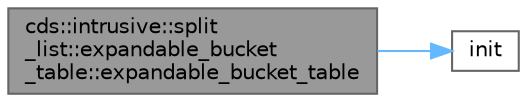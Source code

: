 digraph "cds::intrusive::split_list::expandable_bucket_table::expandable_bucket_table"
{
 // LATEX_PDF_SIZE
  bgcolor="transparent";
  edge [fontname=Helvetica,fontsize=10,labelfontname=Helvetica,labelfontsize=10];
  node [fontname=Helvetica,fontsize=10,shape=box,height=0.2,width=0.4];
  rankdir="LR";
  Node1 [id="Node000001",label="cds::intrusive::split\l_list::expandable_bucket\l_table::expandable_bucket_table",height=0.2,width=0.4,color="gray40", fillcolor="grey60", style="filled", fontcolor="black",tooltip="Constructs bucket table for 512K buckets. Load factor is 1."];
  Node1 -> Node2 [id="edge2_Node000001_Node000002",color="steelblue1",style="solid",tooltip=" "];
  Node2 [id="Node000002",label="init",height=0.2,width=0.4,color="grey40", fillcolor="white", style="filled",URL="$boing_8c.html#a2858154e2009b0e6e616f313177762bc",tooltip=" "];
}
